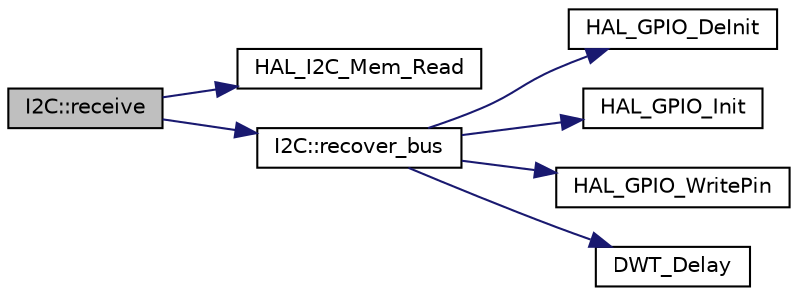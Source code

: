 digraph "I2C::receive"
{
  edge [fontname="Helvetica",fontsize="10",labelfontname="Helvetica",labelfontsize="10"];
  node [fontname="Helvetica",fontsize="10",shape=record];
  rankdir="LR";
  Node9 [label="I2C::receive",height=0.2,width=0.4,color="black", fillcolor="grey75", style="filled", fontcolor="black"];
  Node9 -> Node10 [color="midnightblue",fontsize="10",style="solid",fontname="Helvetica"];
  Node10 [label="HAL_I2C_Mem_Read",height=0.2,width=0.4,color="black", fillcolor="white", style="filled",URL="$group___i2_c___exported___functions___group2.html#ga7b593a1b85bd989dd002ee209eae4ad2"];
  Node9 -> Node11 [color="midnightblue",fontsize="10",style="solid",fontname="Helvetica"];
  Node11 [label="I2C::recover_bus",height=0.2,width=0.4,color="black", fillcolor="white", style="filled",URL="$class_i2_c.html#a11722e4027650574e7d74ee9b5509097"];
  Node11 -> Node12 [color="midnightblue",fontsize="10",style="solid",fontname="Helvetica"];
  Node12 [label="HAL_GPIO_DeInit",height=0.2,width=0.4,color="black", fillcolor="white", style="filled",URL="$group___g_p_i_o___exported___functions___group1.html#gafe9c756b5aa18961032a3f8aa572959b"];
  Node11 -> Node13 [color="midnightblue",fontsize="10",style="solid",fontname="Helvetica"];
  Node13 [label="HAL_GPIO_Init",height=0.2,width=0.4,color="black", fillcolor="white", style="filled",URL="$group___g_p_i_o___exported___functions___group1.html#ga41bda93b6dd639e4905fdb1454eff98e"];
  Node11 -> Node14 [color="midnightblue",fontsize="10",style="solid",fontname="Helvetica"];
  Node14 [label="HAL_GPIO_WritePin",height=0.2,width=0.4,color="black", fillcolor="white", style="filled",URL="$group___g_p_i_o___exported___functions___group2.html#gaf4b97bdf533a02f51ef696d43b6da5c4"];
  Node11 -> Node15 [color="midnightblue",fontsize="10",style="solid",fontname="Helvetica"];
  Node15 [label="DWT_Delay",height=0.2,width=0.4,color="black", fillcolor="white", style="filled",URL="$delay_8h.html#ac2a53b2530a71f3e19b29343d2566c14",tooltip="Delay routine itself. "];
}
